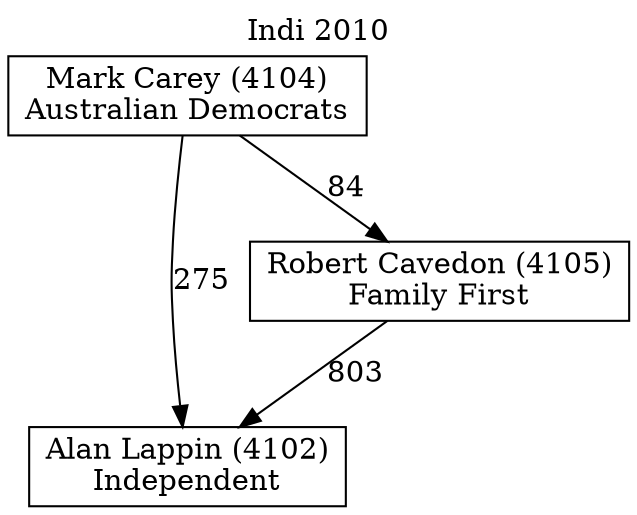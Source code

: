 // House preference flow
digraph "Alan Lappin (4102)_Indi_2010" {
	graph [label="Indi 2010" labelloc=t mclimit=10]
	node [shape=box]
	"Alan Lappin (4102)" [label="Alan Lappin (4102)
Independent"]
	"Mark Carey (4104)" [label="Mark Carey (4104)
Australian Democrats"]
	"Robert Cavedon (4105)" [label="Robert Cavedon (4105)
Family First"]
	"Mark Carey (4104)" -> "Alan Lappin (4102)" [label=275]
	"Mark Carey (4104)" -> "Robert Cavedon (4105)" [label=84]
	"Robert Cavedon (4105)" -> "Alan Lappin (4102)" [label=803]
}
